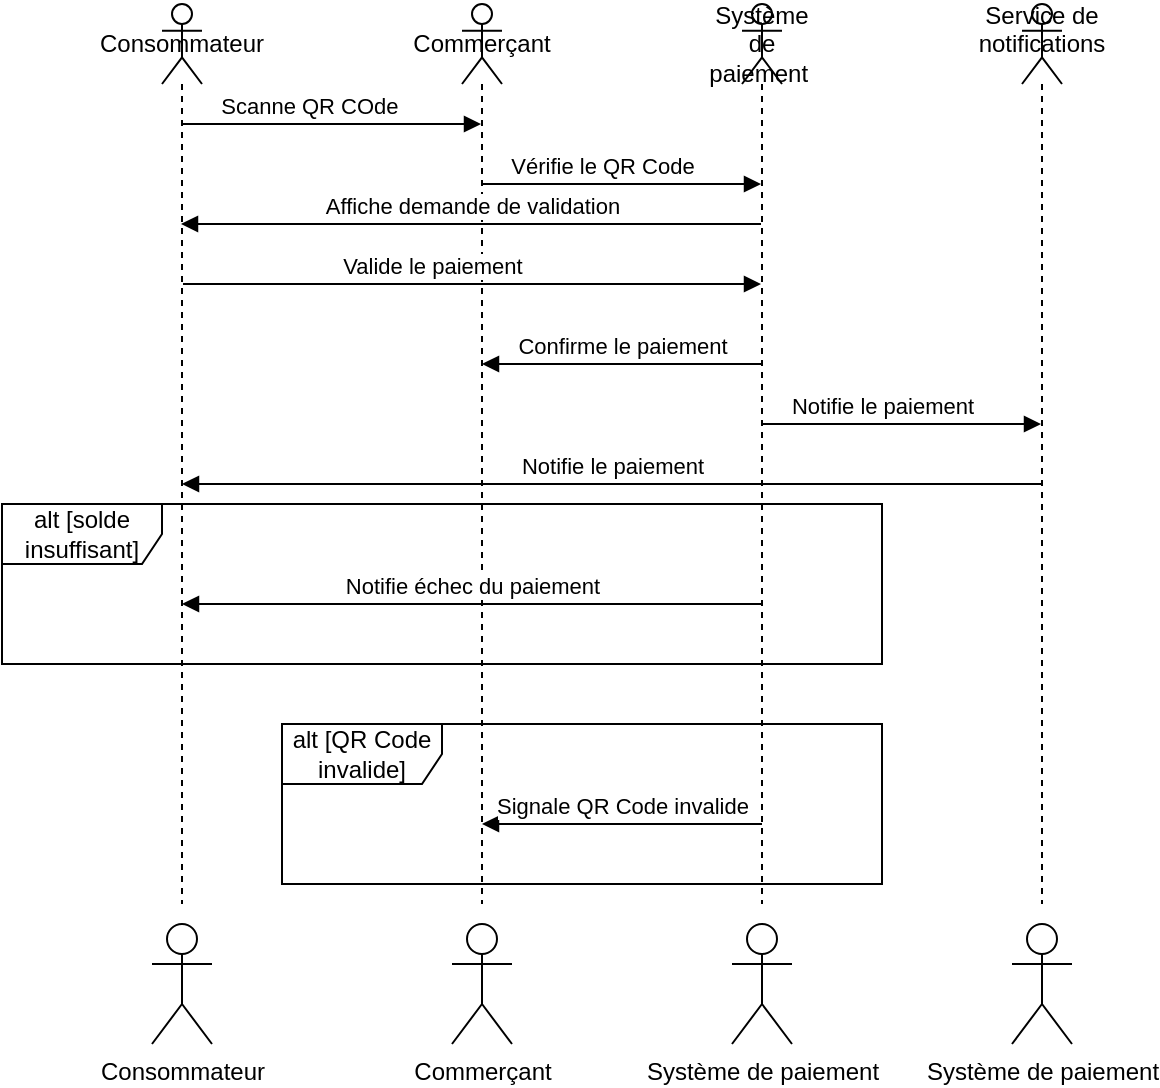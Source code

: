 <mxfile version="26.0.11">
  <diagram name="Page-1" id="2YBvvXClWsGukQMizWep">
    <mxGraphModel dx="1593" dy="706" grid="1" gridSize="10" guides="1" tooltips="1" connect="1" arrows="1" fold="1" page="1" pageScale="1" pageWidth="850" pageHeight="1100" math="0" shadow="0">
      <root>
        <mxCell id="0" />
        <mxCell id="1" parent="0" />
        <mxCell id="7v53NaT3A0fcUe7yKv---1" value="Consommateur" style="shape=umlLifeline;perimeter=lifelinePerimeter;whiteSpace=wrap;html=1;container=1;dropTarget=0;collapsible=0;recursiveResize=0;outlineConnect=0;portConstraint=eastwest;newEdgeStyle={&quot;curved&quot;:0,&quot;rounded&quot;:0};participant=umlActor;" vertex="1" parent="1">
          <mxGeometry x="80" y="30" width="20" height="450" as="geometry" />
        </mxCell>
        <mxCell id="7v53NaT3A0fcUe7yKv---2" value="Commerçant" style="shape=umlLifeline;perimeter=lifelinePerimeter;whiteSpace=wrap;html=1;container=1;dropTarget=0;collapsible=0;recursiveResize=0;outlineConnect=0;portConstraint=eastwest;newEdgeStyle={&quot;curved&quot;:0,&quot;rounded&quot;:0};participant=umlActor;" vertex="1" parent="1">
          <mxGeometry x="230" y="30" width="20" height="450" as="geometry" />
        </mxCell>
        <mxCell id="7v53NaT3A0fcUe7yKv---3" value="Système de paiement&amp;nbsp;" style="shape=umlLifeline;perimeter=lifelinePerimeter;whiteSpace=wrap;html=1;container=1;dropTarget=0;collapsible=0;recursiveResize=0;outlineConnect=0;portConstraint=eastwest;newEdgeStyle={&quot;curved&quot;:0,&quot;rounded&quot;:0};participant=umlActor;" vertex="1" parent="1">
          <mxGeometry x="370" y="30" width="20" height="450" as="geometry" />
        </mxCell>
        <mxCell id="7v53NaT3A0fcUe7yKv---4" value="Service de notifications&lt;div&gt;&lt;br&gt;&lt;/div&gt;" style="shape=umlLifeline;perimeter=lifelinePerimeter;whiteSpace=wrap;html=1;container=1;dropTarget=0;collapsible=0;recursiveResize=0;outlineConnect=0;portConstraint=eastwest;newEdgeStyle={&quot;curved&quot;:0,&quot;rounded&quot;:0};participant=umlActor;" vertex="1" parent="1">
          <mxGeometry x="510" y="30" width="20" height="450" as="geometry" />
        </mxCell>
        <mxCell id="7v53NaT3A0fcUe7yKv---6" value="Scanne QR COde&amp;nbsp;" style="html=1;verticalAlign=bottom;endArrow=block;curved=0;rounded=0;" edge="1" parent="1" source="7v53NaT3A0fcUe7yKv---1">
          <mxGeometry x="-0.14" width="80" relative="1" as="geometry">
            <mxPoint x="100" y="90" as="sourcePoint" />
            <mxPoint x="239.5" y="90" as="targetPoint" />
            <mxPoint as="offset" />
          </mxGeometry>
        </mxCell>
        <mxCell id="7v53NaT3A0fcUe7yKv---7" value="Vérifie le QR Code" style="html=1;verticalAlign=bottom;endArrow=block;curved=0;rounded=0;" edge="1" parent="1">
          <mxGeometry x="-0.14" width="80" relative="1" as="geometry">
            <mxPoint x="240" y="120" as="sourcePoint" />
            <mxPoint x="379.5" y="120" as="targetPoint" />
            <mxPoint as="offset" />
          </mxGeometry>
        </mxCell>
        <mxCell id="7v53NaT3A0fcUe7yKv---8" value="Affiche demande de validation" style="html=1;verticalAlign=bottom;endArrow=block;curved=0;rounded=0;" edge="1" parent="1">
          <mxGeometry width="80" relative="1" as="geometry">
            <mxPoint x="379.5" y="140" as="sourcePoint" />
            <mxPoint x="89.5" y="140" as="targetPoint" />
            <mxPoint as="offset" />
          </mxGeometry>
        </mxCell>
        <mxCell id="7v53NaT3A0fcUe7yKv---9" value="Valide le paiement" style="html=1;verticalAlign=bottom;endArrow=block;curved=0;rounded=0;" edge="1" parent="1" target="7v53NaT3A0fcUe7yKv---3">
          <mxGeometry x="-0.14" width="80" relative="1" as="geometry">
            <mxPoint x="90.5" y="170" as="sourcePoint" />
            <mxPoint x="230" y="170" as="targetPoint" />
            <mxPoint as="offset" />
          </mxGeometry>
        </mxCell>
        <mxCell id="7v53NaT3A0fcUe7yKv---11" value="Confirme le paiement" style="html=1;verticalAlign=bottom;endArrow=block;curved=0;rounded=0;" edge="1" parent="1">
          <mxGeometry width="80" relative="1" as="geometry">
            <mxPoint x="380" y="210" as="sourcePoint" />
            <mxPoint x="240" y="210" as="targetPoint" />
            <mxPoint as="offset" />
          </mxGeometry>
        </mxCell>
        <mxCell id="7v53NaT3A0fcUe7yKv---12" value="Notifie le paiement" style="html=1;verticalAlign=bottom;endArrow=block;curved=0;rounded=0;" edge="1" parent="1">
          <mxGeometry x="-0.14" width="80" relative="1" as="geometry">
            <mxPoint x="380" y="240" as="sourcePoint" />
            <mxPoint x="519.5" y="240" as="targetPoint" />
            <mxPoint as="offset" />
          </mxGeometry>
        </mxCell>
        <mxCell id="7v53NaT3A0fcUe7yKv---13" value="Notifie le paiement" style="html=1;verticalAlign=bottom;endArrow=block;curved=0;rounded=0;" edge="1" parent="1" source="7v53NaT3A0fcUe7yKv---4">
          <mxGeometry width="80" relative="1" as="geometry">
            <mxPoint x="380" y="270" as="sourcePoint" />
            <mxPoint x="90" y="270" as="targetPoint" />
            <mxPoint as="offset" />
          </mxGeometry>
        </mxCell>
        <mxCell id="7v53NaT3A0fcUe7yKv---14" value="alt [solde insuffisant]" style="shape=umlFrame;whiteSpace=wrap;html=1;pointerEvents=0;width=80;height=30;" vertex="1" parent="1">
          <mxGeometry y="280" width="440" height="80" as="geometry" />
        </mxCell>
        <mxCell id="7v53NaT3A0fcUe7yKv---15" value="Notifie échec du paiement" style="html=1;verticalAlign=bottom;endArrow=block;curved=0;rounded=0;" edge="1" parent="1">
          <mxGeometry width="80" relative="1" as="geometry">
            <mxPoint x="380" y="330" as="sourcePoint" />
            <mxPoint x="90" y="330" as="targetPoint" />
            <mxPoint as="offset" />
          </mxGeometry>
        </mxCell>
        <mxCell id="7v53NaT3A0fcUe7yKv---17" value="alt [QR Code invalide]" style="shape=umlFrame;whiteSpace=wrap;html=1;pointerEvents=0;width=80;height=30;" vertex="1" parent="1">
          <mxGeometry x="140" y="390" width="300" height="80" as="geometry" />
        </mxCell>
        <mxCell id="7v53NaT3A0fcUe7yKv---18" value="Signale QR Code invalide" style="html=1;verticalAlign=bottom;endArrow=block;curved=0;rounded=0;" edge="1" parent="1">
          <mxGeometry width="80" relative="1" as="geometry">
            <mxPoint x="380" y="440" as="sourcePoint" />
            <mxPoint x="240" y="440" as="targetPoint" />
            <mxPoint as="offset" />
          </mxGeometry>
        </mxCell>
        <mxCell id="7v53NaT3A0fcUe7yKv---19" value="Consommateur" style="shape=umlActor;verticalLabelPosition=bottom;verticalAlign=top;html=1;" vertex="1" parent="1">
          <mxGeometry x="75" y="490" width="30" height="60" as="geometry" />
        </mxCell>
        <mxCell id="7v53NaT3A0fcUe7yKv---20" value="Commerçant" style="shape=umlActor;verticalLabelPosition=bottom;verticalAlign=top;html=1;" vertex="1" parent="1">
          <mxGeometry x="225" y="490" width="30" height="60" as="geometry" />
        </mxCell>
        <mxCell id="7v53NaT3A0fcUe7yKv---21" value="Système de paiement" style="shape=umlActor;verticalLabelPosition=bottom;verticalAlign=top;html=1;" vertex="1" parent="1">
          <mxGeometry x="365" y="490" width="30" height="60" as="geometry" />
        </mxCell>
        <mxCell id="7v53NaT3A0fcUe7yKv---23" value="Système de paiement" style="shape=umlActor;verticalLabelPosition=bottom;verticalAlign=top;html=1;" vertex="1" parent="1">
          <mxGeometry x="505" y="490" width="30" height="60" as="geometry" />
        </mxCell>
      </root>
    </mxGraphModel>
  </diagram>
</mxfile>
